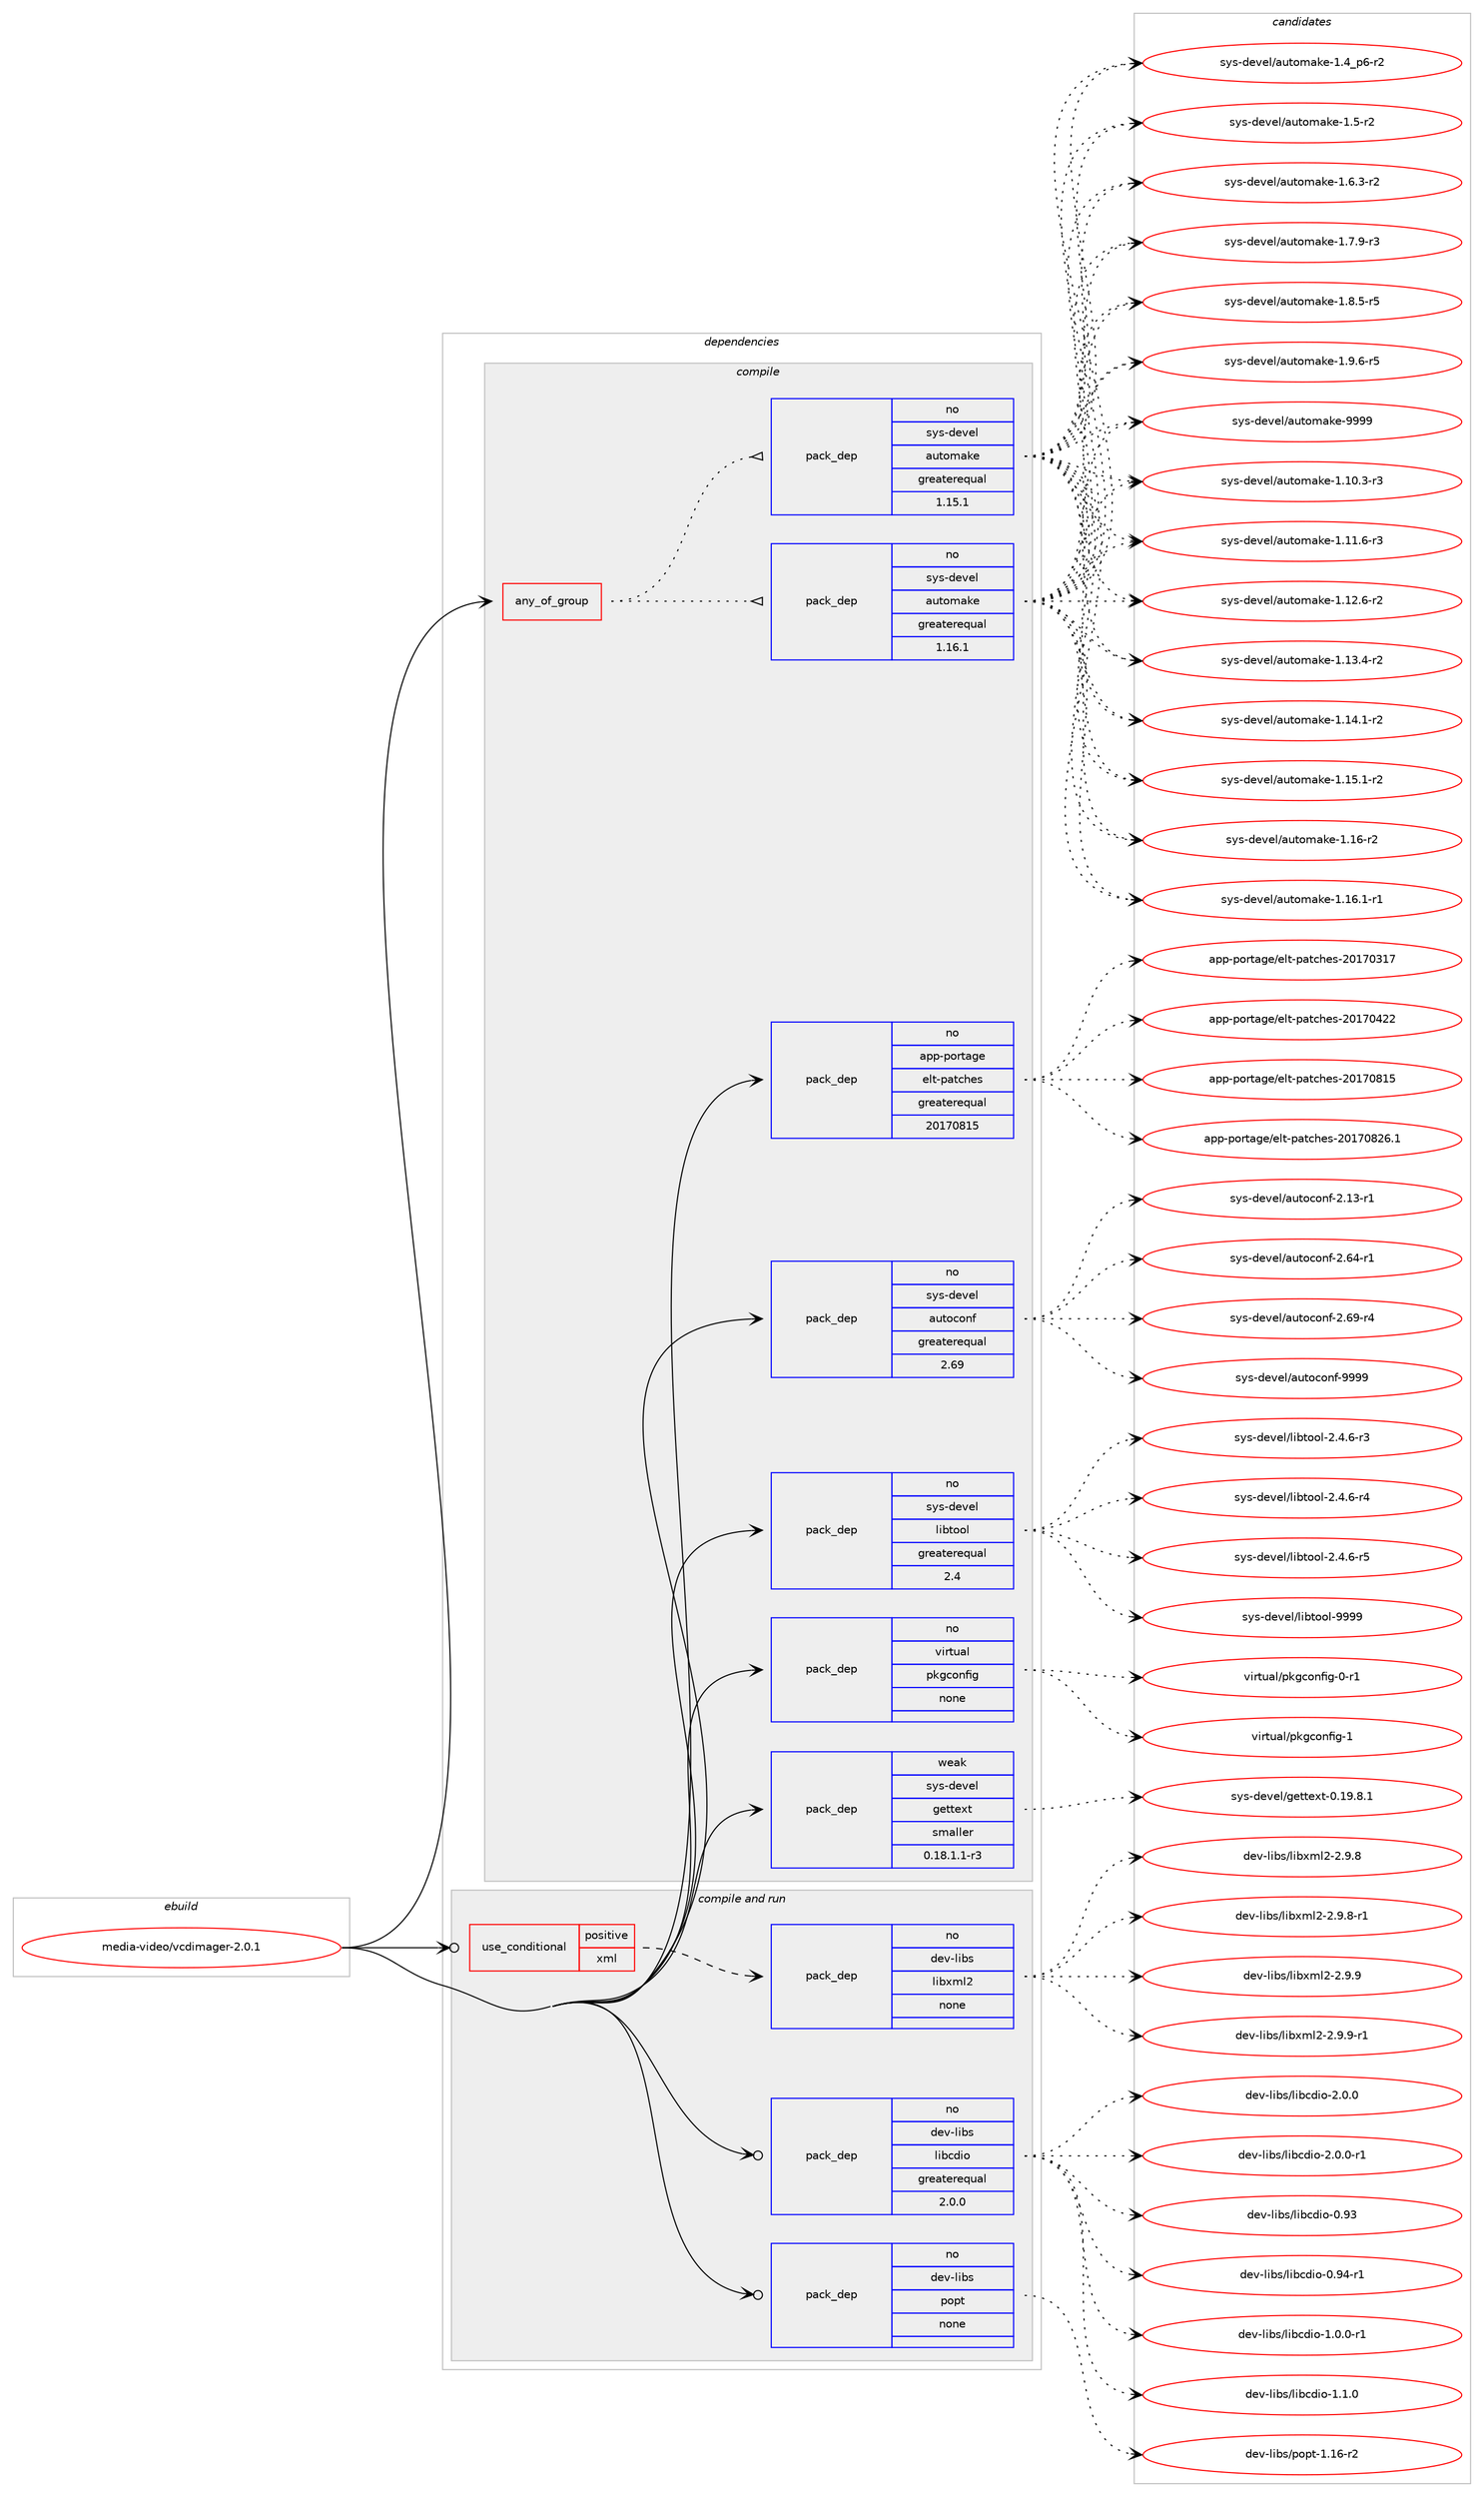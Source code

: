 digraph prolog {

# *************
# Graph options
# *************

newrank=true;
concentrate=true;
compound=true;
graph [rankdir=LR,fontname=Helvetica,fontsize=10,ranksep=1.5];#, ranksep=2.5, nodesep=0.2];
edge  [arrowhead=vee];
node  [fontname=Helvetica,fontsize=10];

# **********
# The ebuild
# **********

subgraph cluster_leftcol {
color=gray;
rank=same;
label=<<i>ebuild</i>>;
id [label="media-video/vcdimager-2.0.1", color=red, width=4, href="../media-video/vcdimager-2.0.1.svg"];
}

# ****************
# The dependencies
# ****************

subgraph cluster_midcol {
color=gray;
label=<<i>dependencies</i>>;
subgraph cluster_compile {
fillcolor="#eeeeee";
style=filled;
label=<<i>compile</i>>;
subgraph any25717 {
dependency1640656 [label=<<TABLE BORDER="0" CELLBORDER="1" CELLSPACING="0" CELLPADDING="4"><TR><TD CELLPADDING="10">any_of_group</TD></TR></TABLE>>, shape=none, color=red];subgraph pack1173071 {
dependency1640657 [label=<<TABLE BORDER="0" CELLBORDER="1" CELLSPACING="0" CELLPADDING="4" WIDTH="220"><TR><TD ROWSPAN="6" CELLPADDING="30">pack_dep</TD></TR><TR><TD WIDTH="110">no</TD></TR><TR><TD>sys-devel</TD></TR><TR><TD>automake</TD></TR><TR><TD>greaterequal</TD></TR><TR><TD>1.16.1</TD></TR></TABLE>>, shape=none, color=blue];
}
dependency1640656:e -> dependency1640657:w [weight=20,style="dotted",arrowhead="oinv"];
subgraph pack1173072 {
dependency1640658 [label=<<TABLE BORDER="0" CELLBORDER="1" CELLSPACING="0" CELLPADDING="4" WIDTH="220"><TR><TD ROWSPAN="6" CELLPADDING="30">pack_dep</TD></TR><TR><TD WIDTH="110">no</TD></TR><TR><TD>sys-devel</TD></TR><TR><TD>automake</TD></TR><TR><TD>greaterequal</TD></TR><TR><TD>1.15.1</TD></TR></TABLE>>, shape=none, color=blue];
}
dependency1640656:e -> dependency1640658:w [weight=20,style="dotted",arrowhead="oinv"];
}
id:e -> dependency1640656:w [weight=20,style="solid",arrowhead="vee"];
subgraph pack1173073 {
dependency1640659 [label=<<TABLE BORDER="0" CELLBORDER="1" CELLSPACING="0" CELLPADDING="4" WIDTH="220"><TR><TD ROWSPAN="6" CELLPADDING="30">pack_dep</TD></TR><TR><TD WIDTH="110">no</TD></TR><TR><TD>app-portage</TD></TR><TR><TD>elt-patches</TD></TR><TR><TD>greaterequal</TD></TR><TR><TD>20170815</TD></TR></TABLE>>, shape=none, color=blue];
}
id:e -> dependency1640659:w [weight=20,style="solid",arrowhead="vee"];
subgraph pack1173074 {
dependency1640660 [label=<<TABLE BORDER="0" CELLBORDER="1" CELLSPACING="0" CELLPADDING="4" WIDTH="220"><TR><TD ROWSPAN="6" CELLPADDING="30">pack_dep</TD></TR><TR><TD WIDTH="110">no</TD></TR><TR><TD>sys-devel</TD></TR><TR><TD>autoconf</TD></TR><TR><TD>greaterequal</TD></TR><TR><TD>2.69</TD></TR></TABLE>>, shape=none, color=blue];
}
id:e -> dependency1640660:w [weight=20,style="solid",arrowhead="vee"];
subgraph pack1173075 {
dependency1640661 [label=<<TABLE BORDER="0" CELLBORDER="1" CELLSPACING="0" CELLPADDING="4" WIDTH="220"><TR><TD ROWSPAN="6" CELLPADDING="30">pack_dep</TD></TR><TR><TD WIDTH="110">no</TD></TR><TR><TD>sys-devel</TD></TR><TR><TD>libtool</TD></TR><TR><TD>greaterequal</TD></TR><TR><TD>2.4</TD></TR></TABLE>>, shape=none, color=blue];
}
id:e -> dependency1640661:w [weight=20,style="solid",arrowhead="vee"];
subgraph pack1173076 {
dependency1640662 [label=<<TABLE BORDER="0" CELLBORDER="1" CELLSPACING="0" CELLPADDING="4" WIDTH="220"><TR><TD ROWSPAN="6" CELLPADDING="30">pack_dep</TD></TR><TR><TD WIDTH="110">no</TD></TR><TR><TD>virtual</TD></TR><TR><TD>pkgconfig</TD></TR><TR><TD>none</TD></TR><TR><TD></TD></TR></TABLE>>, shape=none, color=blue];
}
id:e -> dependency1640662:w [weight=20,style="solid",arrowhead="vee"];
subgraph pack1173077 {
dependency1640663 [label=<<TABLE BORDER="0" CELLBORDER="1" CELLSPACING="0" CELLPADDING="4" WIDTH="220"><TR><TD ROWSPAN="6" CELLPADDING="30">pack_dep</TD></TR><TR><TD WIDTH="110">weak</TD></TR><TR><TD>sys-devel</TD></TR><TR><TD>gettext</TD></TR><TR><TD>smaller</TD></TR><TR><TD>0.18.1.1-r3</TD></TR></TABLE>>, shape=none, color=blue];
}
id:e -> dependency1640663:w [weight=20,style="solid",arrowhead="vee"];
}
subgraph cluster_compileandrun {
fillcolor="#eeeeee";
style=filled;
label=<<i>compile and run</i>>;
subgraph cond441094 {
dependency1640664 [label=<<TABLE BORDER="0" CELLBORDER="1" CELLSPACING="0" CELLPADDING="4"><TR><TD ROWSPAN="3" CELLPADDING="10">use_conditional</TD></TR><TR><TD>positive</TD></TR><TR><TD>xml</TD></TR></TABLE>>, shape=none, color=red];
subgraph pack1173078 {
dependency1640665 [label=<<TABLE BORDER="0" CELLBORDER="1" CELLSPACING="0" CELLPADDING="4" WIDTH="220"><TR><TD ROWSPAN="6" CELLPADDING="30">pack_dep</TD></TR><TR><TD WIDTH="110">no</TD></TR><TR><TD>dev-libs</TD></TR><TR><TD>libxml2</TD></TR><TR><TD>none</TD></TR><TR><TD></TD></TR></TABLE>>, shape=none, color=blue];
}
dependency1640664:e -> dependency1640665:w [weight=20,style="dashed",arrowhead="vee"];
}
id:e -> dependency1640664:w [weight=20,style="solid",arrowhead="odotvee"];
subgraph pack1173079 {
dependency1640666 [label=<<TABLE BORDER="0" CELLBORDER="1" CELLSPACING="0" CELLPADDING="4" WIDTH="220"><TR><TD ROWSPAN="6" CELLPADDING="30">pack_dep</TD></TR><TR><TD WIDTH="110">no</TD></TR><TR><TD>dev-libs</TD></TR><TR><TD>libcdio</TD></TR><TR><TD>greaterequal</TD></TR><TR><TD>2.0.0</TD></TR></TABLE>>, shape=none, color=blue];
}
id:e -> dependency1640666:w [weight=20,style="solid",arrowhead="odotvee"];
subgraph pack1173080 {
dependency1640667 [label=<<TABLE BORDER="0" CELLBORDER="1" CELLSPACING="0" CELLPADDING="4" WIDTH="220"><TR><TD ROWSPAN="6" CELLPADDING="30">pack_dep</TD></TR><TR><TD WIDTH="110">no</TD></TR><TR><TD>dev-libs</TD></TR><TR><TD>popt</TD></TR><TR><TD>none</TD></TR><TR><TD></TD></TR></TABLE>>, shape=none, color=blue];
}
id:e -> dependency1640667:w [weight=20,style="solid",arrowhead="odotvee"];
}
subgraph cluster_run {
fillcolor="#eeeeee";
style=filled;
label=<<i>run</i>>;
}
}

# **************
# The candidates
# **************

subgraph cluster_choices {
rank=same;
color=gray;
label=<<i>candidates</i>>;

subgraph choice1173071 {
color=black;
nodesep=1;
choice11512111545100101118101108479711711611110997107101454946494846514511451 [label="sys-devel/automake-1.10.3-r3", color=red, width=4,href="../sys-devel/automake-1.10.3-r3.svg"];
choice11512111545100101118101108479711711611110997107101454946494946544511451 [label="sys-devel/automake-1.11.6-r3", color=red, width=4,href="../sys-devel/automake-1.11.6-r3.svg"];
choice11512111545100101118101108479711711611110997107101454946495046544511450 [label="sys-devel/automake-1.12.6-r2", color=red, width=4,href="../sys-devel/automake-1.12.6-r2.svg"];
choice11512111545100101118101108479711711611110997107101454946495146524511450 [label="sys-devel/automake-1.13.4-r2", color=red, width=4,href="../sys-devel/automake-1.13.4-r2.svg"];
choice11512111545100101118101108479711711611110997107101454946495246494511450 [label="sys-devel/automake-1.14.1-r2", color=red, width=4,href="../sys-devel/automake-1.14.1-r2.svg"];
choice11512111545100101118101108479711711611110997107101454946495346494511450 [label="sys-devel/automake-1.15.1-r2", color=red, width=4,href="../sys-devel/automake-1.15.1-r2.svg"];
choice1151211154510010111810110847971171161111099710710145494649544511450 [label="sys-devel/automake-1.16-r2", color=red, width=4,href="../sys-devel/automake-1.16-r2.svg"];
choice11512111545100101118101108479711711611110997107101454946495446494511449 [label="sys-devel/automake-1.16.1-r1", color=red, width=4,href="../sys-devel/automake-1.16.1-r1.svg"];
choice115121115451001011181011084797117116111109971071014549465295112544511450 [label="sys-devel/automake-1.4_p6-r2", color=red, width=4,href="../sys-devel/automake-1.4_p6-r2.svg"];
choice11512111545100101118101108479711711611110997107101454946534511450 [label="sys-devel/automake-1.5-r2", color=red, width=4,href="../sys-devel/automake-1.5-r2.svg"];
choice115121115451001011181011084797117116111109971071014549465446514511450 [label="sys-devel/automake-1.6.3-r2", color=red, width=4,href="../sys-devel/automake-1.6.3-r2.svg"];
choice115121115451001011181011084797117116111109971071014549465546574511451 [label="sys-devel/automake-1.7.9-r3", color=red, width=4,href="../sys-devel/automake-1.7.9-r3.svg"];
choice115121115451001011181011084797117116111109971071014549465646534511453 [label="sys-devel/automake-1.8.5-r5", color=red, width=4,href="../sys-devel/automake-1.8.5-r5.svg"];
choice115121115451001011181011084797117116111109971071014549465746544511453 [label="sys-devel/automake-1.9.6-r5", color=red, width=4,href="../sys-devel/automake-1.9.6-r5.svg"];
choice115121115451001011181011084797117116111109971071014557575757 [label="sys-devel/automake-9999", color=red, width=4,href="../sys-devel/automake-9999.svg"];
dependency1640657:e -> choice11512111545100101118101108479711711611110997107101454946494846514511451:w [style=dotted,weight="100"];
dependency1640657:e -> choice11512111545100101118101108479711711611110997107101454946494946544511451:w [style=dotted,weight="100"];
dependency1640657:e -> choice11512111545100101118101108479711711611110997107101454946495046544511450:w [style=dotted,weight="100"];
dependency1640657:e -> choice11512111545100101118101108479711711611110997107101454946495146524511450:w [style=dotted,weight="100"];
dependency1640657:e -> choice11512111545100101118101108479711711611110997107101454946495246494511450:w [style=dotted,weight="100"];
dependency1640657:e -> choice11512111545100101118101108479711711611110997107101454946495346494511450:w [style=dotted,weight="100"];
dependency1640657:e -> choice1151211154510010111810110847971171161111099710710145494649544511450:w [style=dotted,weight="100"];
dependency1640657:e -> choice11512111545100101118101108479711711611110997107101454946495446494511449:w [style=dotted,weight="100"];
dependency1640657:e -> choice115121115451001011181011084797117116111109971071014549465295112544511450:w [style=dotted,weight="100"];
dependency1640657:e -> choice11512111545100101118101108479711711611110997107101454946534511450:w [style=dotted,weight="100"];
dependency1640657:e -> choice115121115451001011181011084797117116111109971071014549465446514511450:w [style=dotted,weight="100"];
dependency1640657:e -> choice115121115451001011181011084797117116111109971071014549465546574511451:w [style=dotted,weight="100"];
dependency1640657:e -> choice115121115451001011181011084797117116111109971071014549465646534511453:w [style=dotted,weight="100"];
dependency1640657:e -> choice115121115451001011181011084797117116111109971071014549465746544511453:w [style=dotted,weight="100"];
dependency1640657:e -> choice115121115451001011181011084797117116111109971071014557575757:w [style=dotted,weight="100"];
}
subgraph choice1173072 {
color=black;
nodesep=1;
choice11512111545100101118101108479711711611110997107101454946494846514511451 [label="sys-devel/automake-1.10.3-r3", color=red, width=4,href="../sys-devel/automake-1.10.3-r3.svg"];
choice11512111545100101118101108479711711611110997107101454946494946544511451 [label="sys-devel/automake-1.11.6-r3", color=red, width=4,href="../sys-devel/automake-1.11.6-r3.svg"];
choice11512111545100101118101108479711711611110997107101454946495046544511450 [label="sys-devel/automake-1.12.6-r2", color=red, width=4,href="../sys-devel/automake-1.12.6-r2.svg"];
choice11512111545100101118101108479711711611110997107101454946495146524511450 [label="sys-devel/automake-1.13.4-r2", color=red, width=4,href="../sys-devel/automake-1.13.4-r2.svg"];
choice11512111545100101118101108479711711611110997107101454946495246494511450 [label="sys-devel/automake-1.14.1-r2", color=red, width=4,href="../sys-devel/automake-1.14.1-r2.svg"];
choice11512111545100101118101108479711711611110997107101454946495346494511450 [label="sys-devel/automake-1.15.1-r2", color=red, width=4,href="../sys-devel/automake-1.15.1-r2.svg"];
choice1151211154510010111810110847971171161111099710710145494649544511450 [label="sys-devel/automake-1.16-r2", color=red, width=4,href="../sys-devel/automake-1.16-r2.svg"];
choice11512111545100101118101108479711711611110997107101454946495446494511449 [label="sys-devel/automake-1.16.1-r1", color=red, width=4,href="../sys-devel/automake-1.16.1-r1.svg"];
choice115121115451001011181011084797117116111109971071014549465295112544511450 [label="sys-devel/automake-1.4_p6-r2", color=red, width=4,href="../sys-devel/automake-1.4_p6-r2.svg"];
choice11512111545100101118101108479711711611110997107101454946534511450 [label="sys-devel/automake-1.5-r2", color=red, width=4,href="../sys-devel/automake-1.5-r2.svg"];
choice115121115451001011181011084797117116111109971071014549465446514511450 [label="sys-devel/automake-1.6.3-r2", color=red, width=4,href="../sys-devel/automake-1.6.3-r2.svg"];
choice115121115451001011181011084797117116111109971071014549465546574511451 [label="sys-devel/automake-1.7.9-r3", color=red, width=4,href="../sys-devel/automake-1.7.9-r3.svg"];
choice115121115451001011181011084797117116111109971071014549465646534511453 [label="sys-devel/automake-1.8.5-r5", color=red, width=4,href="../sys-devel/automake-1.8.5-r5.svg"];
choice115121115451001011181011084797117116111109971071014549465746544511453 [label="sys-devel/automake-1.9.6-r5", color=red, width=4,href="../sys-devel/automake-1.9.6-r5.svg"];
choice115121115451001011181011084797117116111109971071014557575757 [label="sys-devel/automake-9999", color=red, width=4,href="../sys-devel/automake-9999.svg"];
dependency1640658:e -> choice11512111545100101118101108479711711611110997107101454946494846514511451:w [style=dotted,weight="100"];
dependency1640658:e -> choice11512111545100101118101108479711711611110997107101454946494946544511451:w [style=dotted,weight="100"];
dependency1640658:e -> choice11512111545100101118101108479711711611110997107101454946495046544511450:w [style=dotted,weight="100"];
dependency1640658:e -> choice11512111545100101118101108479711711611110997107101454946495146524511450:w [style=dotted,weight="100"];
dependency1640658:e -> choice11512111545100101118101108479711711611110997107101454946495246494511450:w [style=dotted,weight="100"];
dependency1640658:e -> choice11512111545100101118101108479711711611110997107101454946495346494511450:w [style=dotted,weight="100"];
dependency1640658:e -> choice1151211154510010111810110847971171161111099710710145494649544511450:w [style=dotted,weight="100"];
dependency1640658:e -> choice11512111545100101118101108479711711611110997107101454946495446494511449:w [style=dotted,weight="100"];
dependency1640658:e -> choice115121115451001011181011084797117116111109971071014549465295112544511450:w [style=dotted,weight="100"];
dependency1640658:e -> choice11512111545100101118101108479711711611110997107101454946534511450:w [style=dotted,weight="100"];
dependency1640658:e -> choice115121115451001011181011084797117116111109971071014549465446514511450:w [style=dotted,weight="100"];
dependency1640658:e -> choice115121115451001011181011084797117116111109971071014549465546574511451:w [style=dotted,weight="100"];
dependency1640658:e -> choice115121115451001011181011084797117116111109971071014549465646534511453:w [style=dotted,weight="100"];
dependency1640658:e -> choice115121115451001011181011084797117116111109971071014549465746544511453:w [style=dotted,weight="100"];
dependency1640658:e -> choice115121115451001011181011084797117116111109971071014557575757:w [style=dotted,weight="100"];
}
subgraph choice1173073 {
color=black;
nodesep=1;
choice97112112451121111141169710310147101108116451129711699104101115455048495548514955 [label="app-portage/elt-patches-20170317", color=red, width=4,href="../app-portage/elt-patches-20170317.svg"];
choice97112112451121111141169710310147101108116451129711699104101115455048495548525050 [label="app-portage/elt-patches-20170422", color=red, width=4,href="../app-portage/elt-patches-20170422.svg"];
choice97112112451121111141169710310147101108116451129711699104101115455048495548564953 [label="app-portage/elt-patches-20170815", color=red, width=4,href="../app-portage/elt-patches-20170815.svg"];
choice971121124511211111411697103101471011081164511297116991041011154550484955485650544649 [label="app-portage/elt-patches-20170826.1", color=red, width=4,href="../app-portage/elt-patches-20170826.1.svg"];
dependency1640659:e -> choice97112112451121111141169710310147101108116451129711699104101115455048495548514955:w [style=dotted,weight="100"];
dependency1640659:e -> choice97112112451121111141169710310147101108116451129711699104101115455048495548525050:w [style=dotted,weight="100"];
dependency1640659:e -> choice97112112451121111141169710310147101108116451129711699104101115455048495548564953:w [style=dotted,weight="100"];
dependency1640659:e -> choice971121124511211111411697103101471011081164511297116991041011154550484955485650544649:w [style=dotted,weight="100"];
}
subgraph choice1173074 {
color=black;
nodesep=1;
choice1151211154510010111810110847971171161119911111010245504649514511449 [label="sys-devel/autoconf-2.13-r1", color=red, width=4,href="../sys-devel/autoconf-2.13-r1.svg"];
choice1151211154510010111810110847971171161119911111010245504654524511449 [label="sys-devel/autoconf-2.64-r1", color=red, width=4,href="../sys-devel/autoconf-2.64-r1.svg"];
choice1151211154510010111810110847971171161119911111010245504654574511452 [label="sys-devel/autoconf-2.69-r4", color=red, width=4,href="../sys-devel/autoconf-2.69-r4.svg"];
choice115121115451001011181011084797117116111991111101024557575757 [label="sys-devel/autoconf-9999", color=red, width=4,href="../sys-devel/autoconf-9999.svg"];
dependency1640660:e -> choice1151211154510010111810110847971171161119911111010245504649514511449:w [style=dotted,weight="100"];
dependency1640660:e -> choice1151211154510010111810110847971171161119911111010245504654524511449:w [style=dotted,weight="100"];
dependency1640660:e -> choice1151211154510010111810110847971171161119911111010245504654574511452:w [style=dotted,weight="100"];
dependency1640660:e -> choice115121115451001011181011084797117116111991111101024557575757:w [style=dotted,weight="100"];
}
subgraph choice1173075 {
color=black;
nodesep=1;
choice1151211154510010111810110847108105981161111111084550465246544511451 [label="sys-devel/libtool-2.4.6-r3", color=red, width=4,href="../sys-devel/libtool-2.4.6-r3.svg"];
choice1151211154510010111810110847108105981161111111084550465246544511452 [label="sys-devel/libtool-2.4.6-r4", color=red, width=4,href="../sys-devel/libtool-2.4.6-r4.svg"];
choice1151211154510010111810110847108105981161111111084550465246544511453 [label="sys-devel/libtool-2.4.6-r5", color=red, width=4,href="../sys-devel/libtool-2.4.6-r5.svg"];
choice1151211154510010111810110847108105981161111111084557575757 [label="sys-devel/libtool-9999", color=red, width=4,href="../sys-devel/libtool-9999.svg"];
dependency1640661:e -> choice1151211154510010111810110847108105981161111111084550465246544511451:w [style=dotted,weight="100"];
dependency1640661:e -> choice1151211154510010111810110847108105981161111111084550465246544511452:w [style=dotted,weight="100"];
dependency1640661:e -> choice1151211154510010111810110847108105981161111111084550465246544511453:w [style=dotted,weight="100"];
dependency1640661:e -> choice1151211154510010111810110847108105981161111111084557575757:w [style=dotted,weight="100"];
}
subgraph choice1173076 {
color=black;
nodesep=1;
choice11810511411611797108471121071039911111010210510345484511449 [label="virtual/pkgconfig-0-r1", color=red, width=4,href="../virtual/pkgconfig-0-r1.svg"];
choice1181051141161179710847112107103991111101021051034549 [label="virtual/pkgconfig-1", color=red, width=4,href="../virtual/pkgconfig-1.svg"];
dependency1640662:e -> choice11810511411611797108471121071039911111010210510345484511449:w [style=dotted,weight="100"];
dependency1640662:e -> choice1181051141161179710847112107103991111101021051034549:w [style=dotted,weight="100"];
}
subgraph choice1173077 {
color=black;
nodesep=1;
choice1151211154510010111810110847103101116116101120116454846495746564649 [label="sys-devel/gettext-0.19.8.1", color=red, width=4,href="../sys-devel/gettext-0.19.8.1.svg"];
dependency1640663:e -> choice1151211154510010111810110847103101116116101120116454846495746564649:w [style=dotted,weight="100"];
}
subgraph choice1173078 {
color=black;
nodesep=1;
choice1001011184510810598115471081059812010910850455046574656 [label="dev-libs/libxml2-2.9.8", color=red, width=4,href="../dev-libs/libxml2-2.9.8.svg"];
choice10010111845108105981154710810598120109108504550465746564511449 [label="dev-libs/libxml2-2.9.8-r1", color=red, width=4,href="../dev-libs/libxml2-2.9.8-r1.svg"];
choice1001011184510810598115471081059812010910850455046574657 [label="dev-libs/libxml2-2.9.9", color=red, width=4,href="../dev-libs/libxml2-2.9.9.svg"];
choice10010111845108105981154710810598120109108504550465746574511449 [label="dev-libs/libxml2-2.9.9-r1", color=red, width=4,href="../dev-libs/libxml2-2.9.9-r1.svg"];
dependency1640665:e -> choice1001011184510810598115471081059812010910850455046574656:w [style=dotted,weight="100"];
dependency1640665:e -> choice10010111845108105981154710810598120109108504550465746564511449:w [style=dotted,weight="100"];
dependency1640665:e -> choice1001011184510810598115471081059812010910850455046574657:w [style=dotted,weight="100"];
dependency1640665:e -> choice10010111845108105981154710810598120109108504550465746574511449:w [style=dotted,weight="100"];
}
subgraph choice1173079 {
color=black;
nodesep=1;
choice10010111845108105981154710810598991001051114548465751 [label="dev-libs/libcdio-0.93", color=red, width=4,href="../dev-libs/libcdio-0.93.svg"];
choice100101118451081059811547108105989910010511145484657524511449 [label="dev-libs/libcdio-0.94-r1", color=red, width=4,href="../dev-libs/libcdio-0.94-r1.svg"];
choice10010111845108105981154710810598991001051114549464846484511449 [label="dev-libs/libcdio-1.0.0-r1", color=red, width=4,href="../dev-libs/libcdio-1.0.0-r1.svg"];
choice1001011184510810598115471081059899100105111454946494648 [label="dev-libs/libcdio-1.1.0", color=red, width=4,href="../dev-libs/libcdio-1.1.0.svg"];
choice1001011184510810598115471081059899100105111455046484648 [label="dev-libs/libcdio-2.0.0", color=red, width=4,href="../dev-libs/libcdio-2.0.0.svg"];
choice10010111845108105981154710810598991001051114550464846484511449 [label="dev-libs/libcdio-2.0.0-r1", color=red, width=4,href="../dev-libs/libcdio-2.0.0-r1.svg"];
dependency1640666:e -> choice10010111845108105981154710810598991001051114548465751:w [style=dotted,weight="100"];
dependency1640666:e -> choice100101118451081059811547108105989910010511145484657524511449:w [style=dotted,weight="100"];
dependency1640666:e -> choice10010111845108105981154710810598991001051114549464846484511449:w [style=dotted,weight="100"];
dependency1640666:e -> choice1001011184510810598115471081059899100105111454946494648:w [style=dotted,weight="100"];
dependency1640666:e -> choice1001011184510810598115471081059899100105111455046484648:w [style=dotted,weight="100"];
dependency1640666:e -> choice10010111845108105981154710810598991001051114550464846484511449:w [style=dotted,weight="100"];
}
subgraph choice1173080 {
color=black;
nodesep=1;
choice10010111845108105981154711211111211645494649544511450 [label="dev-libs/popt-1.16-r2", color=red, width=4,href="../dev-libs/popt-1.16-r2.svg"];
dependency1640667:e -> choice10010111845108105981154711211111211645494649544511450:w [style=dotted,weight="100"];
}
}

}
